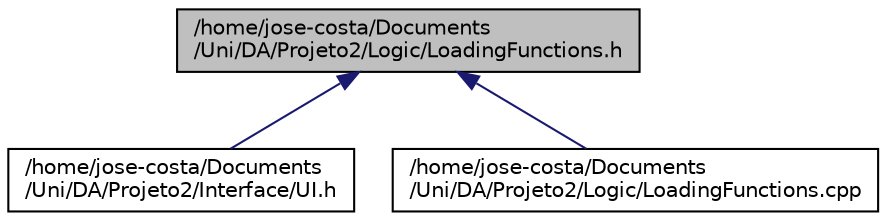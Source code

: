 digraph "/home/jose-costa/Documents/Uni/DA/Projeto2/Logic/LoadingFunctions.h"
{
 // LATEX_PDF_SIZE
  edge [fontname="Helvetica",fontsize="10",labelfontname="Helvetica",labelfontsize="10"];
  node [fontname="Helvetica",fontsize="10",shape=record];
  Node1 [label="/home/jose-costa/Documents\l/Uni/DA/Projeto2/Logic/LoadingFunctions.h",height=0.2,width=0.4,color="black", fillcolor="grey75", style="filled", fontcolor="black",tooltip="Declaration of all loading Functions used during the Project."];
  Node1 -> Node2 [dir="back",color="midnightblue",fontsize="10",style="solid",fontname="Helvetica"];
  Node2 [label="/home/jose-costa/Documents\l/Uni/DA/Projeto2/Interface/UI.h",height=0.2,width=0.4,color="black", fillcolor="white", style="filled",URL="$UI_8h.html",tooltip="User Interface class for managing interaction with the water distribution system."];
  Node1 -> Node3 [dir="back",color="midnightblue",fontsize="10",style="solid",fontname="Helvetica"];
  Node3 [label="/home/jose-costa/Documents\l/Uni/DA/Projeto2/Logic/LoadingFunctions.cpp",height=0.2,width=0.4,color="black", fillcolor="white", style="filled",URL="$LoadingFunctions_8cpp.html",tooltip="Implementation of all loading Functions used during the Project."];
}
